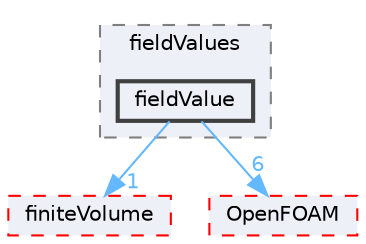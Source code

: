 digraph "src/functionObjects/field/fieldValues/fieldValue"
{
 // LATEX_PDF_SIZE
  bgcolor="transparent";
  edge [fontname=Helvetica,fontsize=10,labelfontname=Helvetica,labelfontsize=10];
  node [fontname=Helvetica,fontsize=10,shape=box,height=0.2,width=0.4];
  compound=true
  subgraph clusterdir_e7bdba62d866621d8e2ff8ee2457cfce {
    graph [ bgcolor="#edf0f7", pencolor="grey50", label="fieldValues", fontname=Helvetica,fontsize=10 style="filled,dashed", URL="dir_e7bdba62d866621d8e2ff8ee2457cfce.html",tooltip=""]
  dir_0bb64bf1d9a0fe4fdd1408a8a51458da [label="fieldValue", fillcolor="#edf0f7", color="grey25", style="filled,bold", URL="dir_0bb64bf1d9a0fe4fdd1408a8a51458da.html",tooltip=""];
  }
  dir_9bd15774b555cf7259a6fa18f99fe99b [label="finiteVolume", fillcolor="#edf0f7", color="red", style="filled,dashed", URL="dir_9bd15774b555cf7259a6fa18f99fe99b.html",tooltip=""];
  dir_c5473ff19b20e6ec4dfe5c310b3778a8 [label="OpenFOAM", fillcolor="#edf0f7", color="red", style="filled,dashed", URL="dir_c5473ff19b20e6ec4dfe5c310b3778a8.html",tooltip=""];
  dir_0bb64bf1d9a0fe4fdd1408a8a51458da->dir_9bd15774b555cf7259a6fa18f99fe99b [headlabel="1", labeldistance=1.5 headhref="dir_001346_001387.html" href="dir_001346_001387.html" color="steelblue1" fontcolor="steelblue1"];
  dir_0bb64bf1d9a0fe4fdd1408a8a51458da->dir_c5473ff19b20e6ec4dfe5c310b3778a8 [headlabel="6", labeldistance=1.5 headhref="dir_001346_002695.html" href="dir_001346_002695.html" color="steelblue1" fontcolor="steelblue1"];
}
